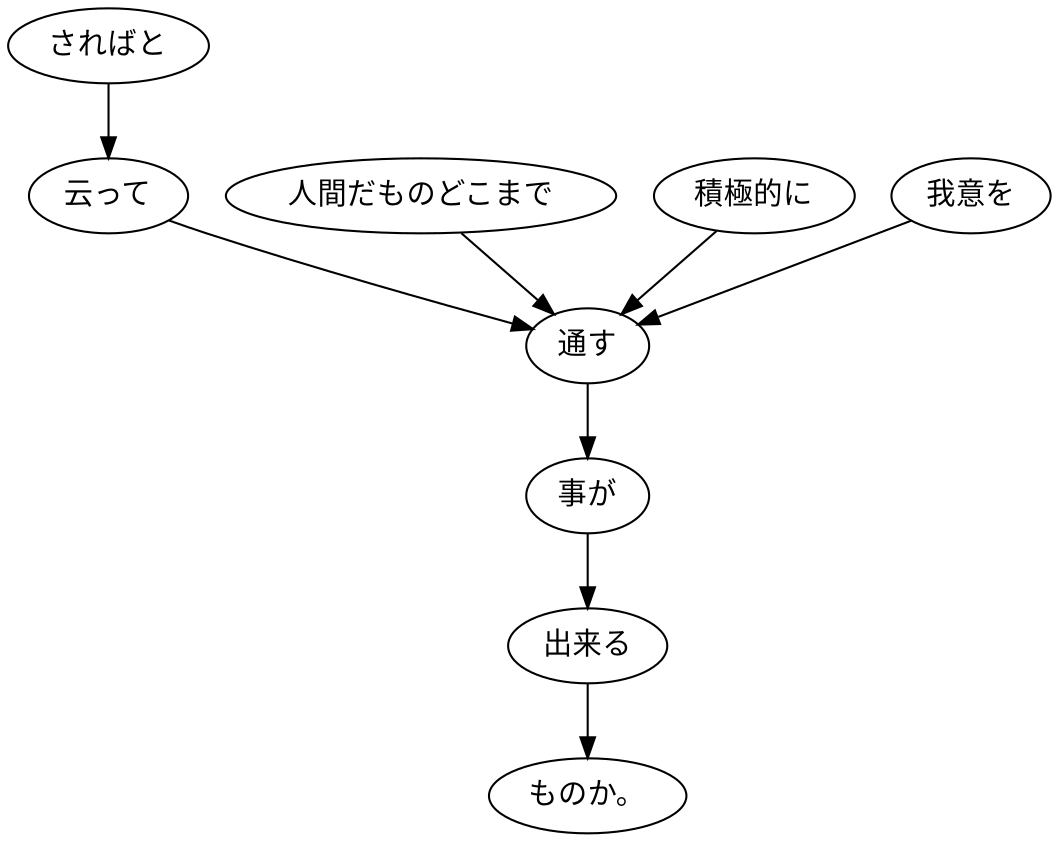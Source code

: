 digraph graph5521 {
	node0 [label="さればと"];
	node1 [label="云って"];
	node2 [label="人間だものどこまで"];
	node3 [label="積極的に"];
	node4 [label="我意を"];
	node5 [label="通す"];
	node6 [label="事が"];
	node7 [label="出来る"];
	node8 [label="ものか。"];
	node0 -> node1;
	node1 -> node5;
	node2 -> node5;
	node3 -> node5;
	node4 -> node5;
	node5 -> node6;
	node6 -> node7;
	node7 -> node8;
}
